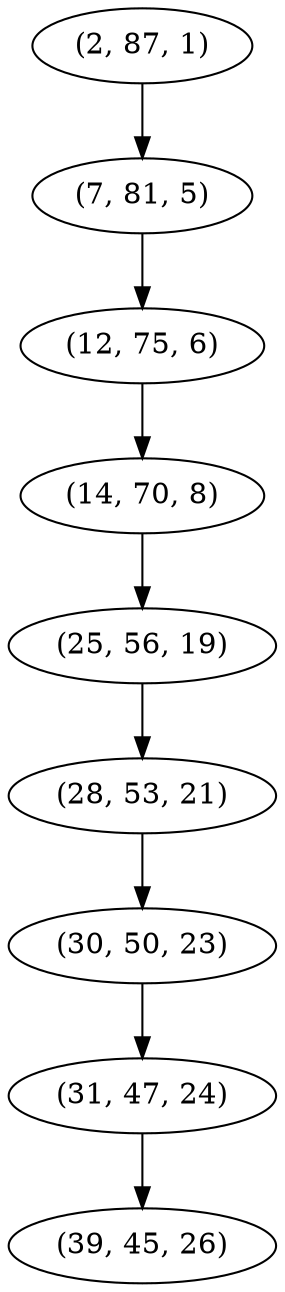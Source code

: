 digraph tree {
    "(2, 87, 1)";
    "(7, 81, 5)";
    "(12, 75, 6)";
    "(14, 70, 8)";
    "(25, 56, 19)";
    "(28, 53, 21)";
    "(30, 50, 23)";
    "(31, 47, 24)";
    "(39, 45, 26)";
    "(2, 87, 1)" -> "(7, 81, 5)";
    "(7, 81, 5)" -> "(12, 75, 6)";
    "(12, 75, 6)" -> "(14, 70, 8)";
    "(14, 70, 8)" -> "(25, 56, 19)";
    "(25, 56, 19)" -> "(28, 53, 21)";
    "(28, 53, 21)" -> "(30, 50, 23)";
    "(30, 50, 23)" -> "(31, 47, 24)";
    "(31, 47, 24)" -> "(39, 45, 26)";
}
